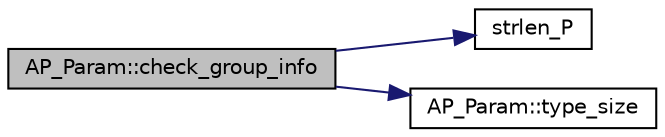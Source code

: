 digraph "AP_Param::check_group_info"
{
 // INTERACTIVE_SVG=YES
  edge [fontname="Helvetica",fontsize="10",labelfontname="Helvetica",labelfontsize="10"];
  node [fontname="Helvetica",fontsize="10",shape=record];
  rankdir="LR";
  Node1 [label="AP_Param::check_group_info",height=0.2,width=0.4,color="black", fillcolor="grey75", style="filled" fontcolor="black"];
  Node1 -> Node2 [color="midnightblue",fontsize="10",style="solid",fontname="Helvetica"];
  Node2 [label="strlen_P",height=0.2,width=0.4,color="black", fillcolor="white", style="filled",URL="$AP__Progmem__AVR_8h.html#a1418ac0ee4ddfb4bb6eb2056b99ba700"];
  Node1 -> Node3 [color="midnightblue",fontsize="10",style="solid",fontname="Helvetica"];
  Node3 [label="AP_Param::type_size",height=0.2,width=0.4,color="black", fillcolor="white", style="filled",URL="$classAP__Param.html#a2e66d023b56a62888747cbfaaef729d9"];
}
